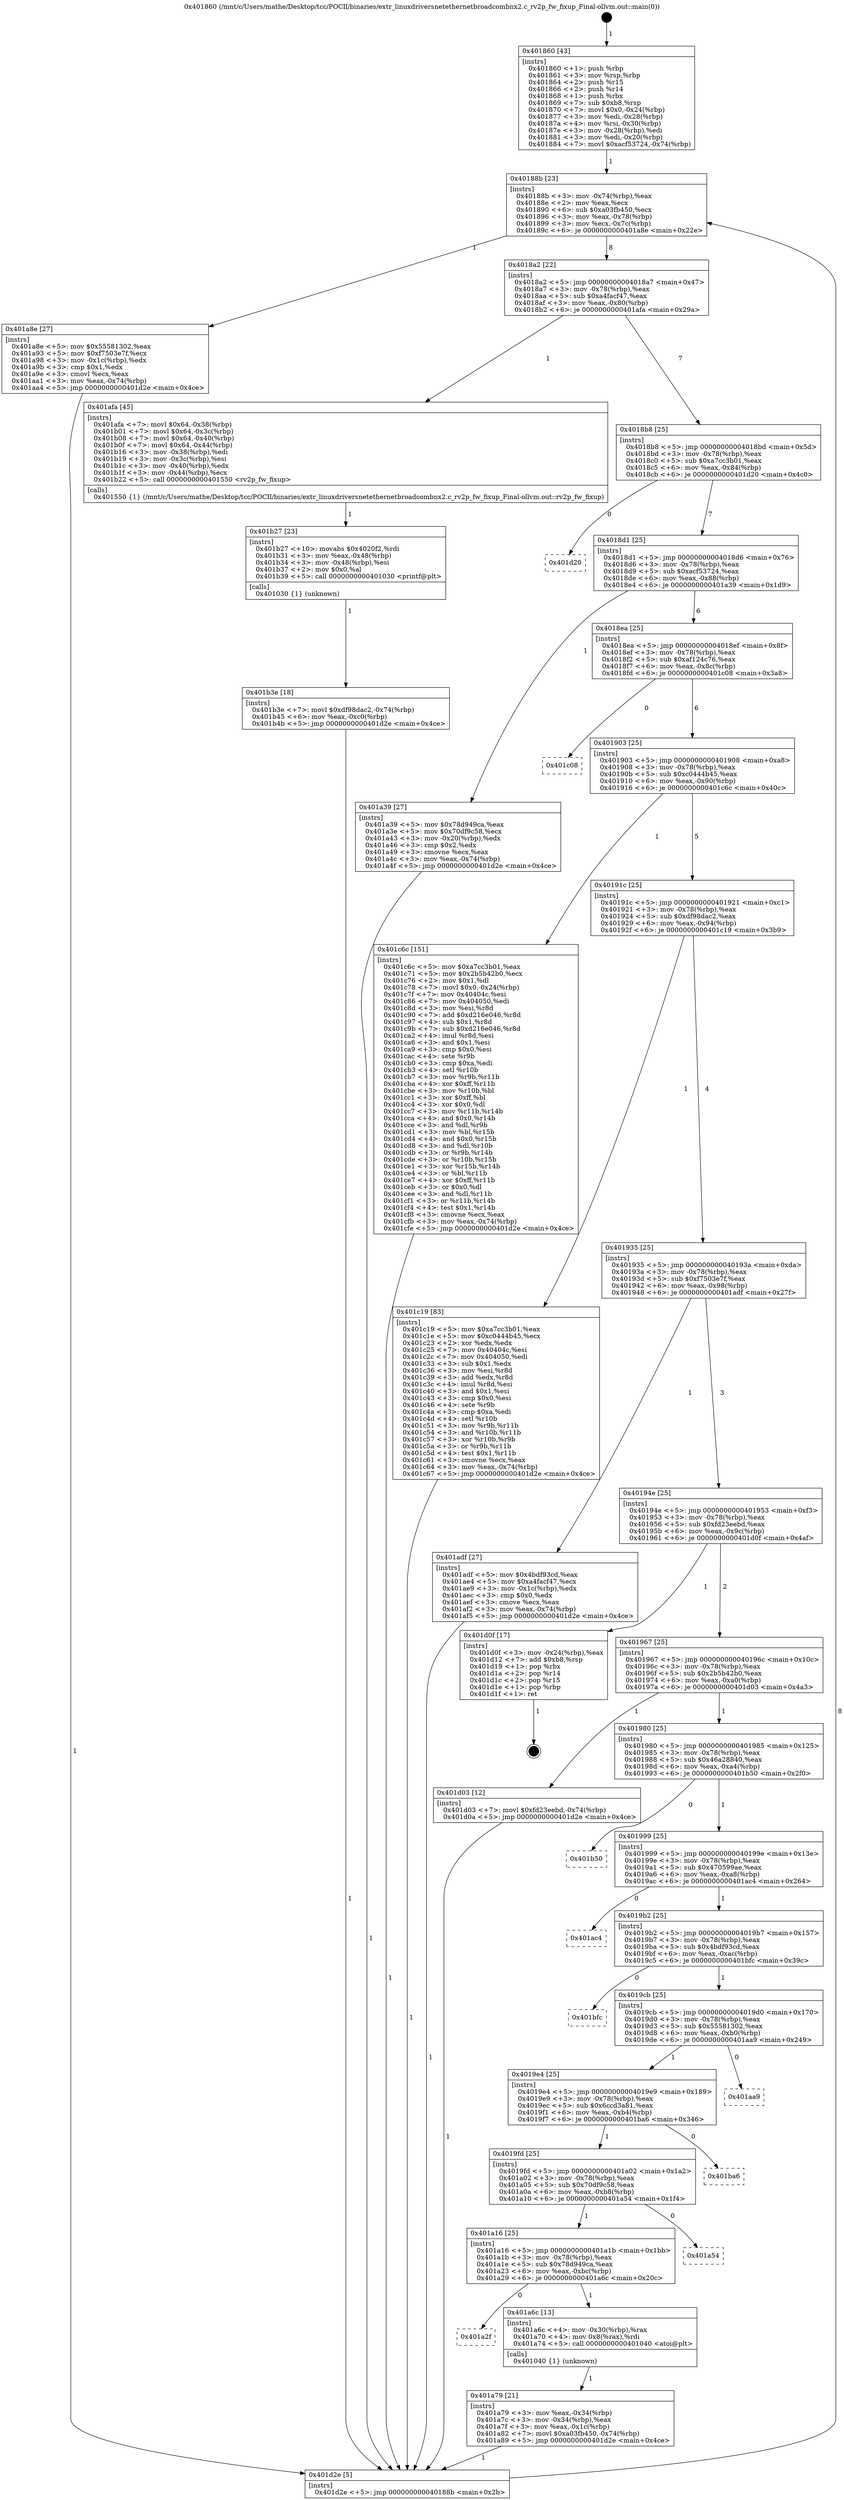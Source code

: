 digraph "0x401860" {
  label = "0x401860 (/mnt/c/Users/mathe/Desktop/tcc/POCII/binaries/extr_linuxdriversnetethernetbroadcombnx2.c_rv2p_fw_fixup_Final-ollvm.out::main(0))"
  labelloc = "t"
  node[shape=record]

  Entry [label="",width=0.3,height=0.3,shape=circle,fillcolor=black,style=filled]
  "0x40188b" [label="{
     0x40188b [23]\l
     | [instrs]\l
     &nbsp;&nbsp;0x40188b \<+3\>: mov -0x74(%rbp),%eax\l
     &nbsp;&nbsp;0x40188e \<+2\>: mov %eax,%ecx\l
     &nbsp;&nbsp;0x401890 \<+6\>: sub $0xa03fb450,%ecx\l
     &nbsp;&nbsp;0x401896 \<+3\>: mov %eax,-0x78(%rbp)\l
     &nbsp;&nbsp;0x401899 \<+3\>: mov %ecx,-0x7c(%rbp)\l
     &nbsp;&nbsp;0x40189c \<+6\>: je 0000000000401a8e \<main+0x22e\>\l
  }"]
  "0x401a8e" [label="{
     0x401a8e [27]\l
     | [instrs]\l
     &nbsp;&nbsp;0x401a8e \<+5\>: mov $0x55581302,%eax\l
     &nbsp;&nbsp;0x401a93 \<+5\>: mov $0xf7503e7f,%ecx\l
     &nbsp;&nbsp;0x401a98 \<+3\>: mov -0x1c(%rbp),%edx\l
     &nbsp;&nbsp;0x401a9b \<+3\>: cmp $0x1,%edx\l
     &nbsp;&nbsp;0x401a9e \<+3\>: cmovl %ecx,%eax\l
     &nbsp;&nbsp;0x401aa1 \<+3\>: mov %eax,-0x74(%rbp)\l
     &nbsp;&nbsp;0x401aa4 \<+5\>: jmp 0000000000401d2e \<main+0x4ce\>\l
  }"]
  "0x4018a2" [label="{
     0x4018a2 [22]\l
     | [instrs]\l
     &nbsp;&nbsp;0x4018a2 \<+5\>: jmp 00000000004018a7 \<main+0x47\>\l
     &nbsp;&nbsp;0x4018a7 \<+3\>: mov -0x78(%rbp),%eax\l
     &nbsp;&nbsp;0x4018aa \<+5\>: sub $0xa4facf47,%eax\l
     &nbsp;&nbsp;0x4018af \<+3\>: mov %eax,-0x80(%rbp)\l
     &nbsp;&nbsp;0x4018b2 \<+6\>: je 0000000000401afa \<main+0x29a\>\l
  }"]
  Exit [label="",width=0.3,height=0.3,shape=circle,fillcolor=black,style=filled,peripheries=2]
  "0x401afa" [label="{
     0x401afa [45]\l
     | [instrs]\l
     &nbsp;&nbsp;0x401afa \<+7\>: movl $0x64,-0x38(%rbp)\l
     &nbsp;&nbsp;0x401b01 \<+7\>: movl $0x64,-0x3c(%rbp)\l
     &nbsp;&nbsp;0x401b08 \<+7\>: movl $0x64,-0x40(%rbp)\l
     &nbsp;&nbsp;0x401b0f \<+7\>: movl $0x64,-0x44(%rbp)\l
     &nbsp;&nbsp;0x401b16 \<+3\>: mov -0x38(%rbp),%edi\l
     &nbsp;&nbsp;0x401b19 \<+3\>: mov -0x3c(%rbp),%esi\l
     &nbsp;&nbsp;0x401b1c \<+3\>: mov -0x40(%rbp),%edx\l
     &nbsp;&nbsp;0x401b1f \<+3\>: mov -0x44(%rbp),%ecx\l
     &nbsp;&nbsp;0x401b22 \<+5\>: call 0000000000401550 \<rv2p_fw_fixup\>\l
     | [calls]\l
     &nbsp;&nbsp;0x401550 \{1\} (/mnt/c/Users/mathe/Desktop/tcc/POCII/binaries/extr_linuxdriversnetethernetbroadcombnx2.c_rv2p_fw_fixup_Final-ollvm.out::rv2p_fw_fixup)\l
  }"]
  "0x4018b8" [label="{
     0x4018b8 [25]\l
     | [instrs]\l
     &nbsp;&nbsp;0x4018b8 \<+5\>: jmp 00000000004018bd \<main+0x5d\>\l
     &nbsp;&nbsp;0x4018bd \<+3\>: mov -0x78(%rbp),%eax\l
     &nbsp;&nbsp;0x4018c0 \<+5\>: sub $0xa7cc3b01,%eax\l
     &nbsp;&nbsp;0x4018c5 \<+6\>: mov %eax,-0x84(%rbp)\l
     &nbsp;&nbsp;0x4018cb \<+6\>: je 0000000000401d20 \<main+0x4c0\>\l
  }"]
  "0x401b3e" [label="{
     0x401b3e [18]\l
     | [instrs]\l
     &nbsp;&nbsp;0x401b3e \<+7\>: movl $0xdf98dac2,-0x74(%rbp)\l
     &nbsp;&nbsp;0x401b45 \<+6\>: mov %eax,-0xc0(%rbp)\l
     &nbsp;&nbsp;0x401b4b \<+5\>: jmp 0000000000401d2e \<main+0x4ce\>\l
  }"]
  "0x401d20" [label="{
     0x401d20\l
  }", style=dashed]
  "0x4018d1" [label="{
     0x4018d1 [25]\l
     | [instrs]\l
     &nbsp;&nbsp;0x4018d1 \<+5\>: jmp 00000000004018d6 \<main+0x76\>\l
     &nbsp;&nbsp;0x4018d6 \<+3\>: mov -0x78(%rbp),%eax\l
     &nbsp;&nbsp;0x4018d9 \<+5\>: sub $0xacf53724,%eax\l
     &nbsp;&nbsp;0x4018de \<+6\>: mov %eax,-0x88(%rbp)\l
     &nbsp;&nbsp;0x4018e4 \<+6\>: je 0000000000401a39 \<main+0x1d9\>\l
  }"]
  "0x401b27" [label="{
     0x401b27 [23]\l
     | [instrs]\l
     &nbsp;&nbsp;0x401b27 \<+10\>: movabs $0x4020f2,%rdi\l
     &nbsp;&nbsp;0x401b31 \<+3\>: mov %eax,-0x48(%rbp)\l
     &nbsp;&nbsp;0x401b34 \<+3\>: mov -0x48(%rbp),%esi\l
     &nbsp;&nbsp;0x401b37 \<+2\>: mov $0x0,%al\l
     &nbsp;&nbsp;0x401b39 \<+5\>: call 0000000000401030 \<printf@plt\>\l
     | [calls]\l
     &nbsp;&nbsp;0x401030 \{1\} (unknown)\l
  }"]
  "0x401a39" [label="{
     0x401a39 [27]\l
     | [instrs]\l
     &nbsp;&nbsp;0x401a39 \<+5\>: mov $0x78d949ca,%eax\l
     &nbsp;&nbsp;0x401a3e \<+5\>: mov $0x70df9c58,%ecx\l
     &nbsp;&nbsp;0x401a43 \<+3\>: mov -0x20(%rbp),%edx\l
     &nbsp;&nbsp;0x401a46 \<+3\>: cmp $0x2,%edx\l
     &nbsp;&nbsp;0x401a49 \<+3\>: cmovne %ecx,%eax\l
     &nbsp;&nbsp;0x401a4c \<+3\>: mov %eax,-0x74(%rbp)\l
     &nbsp;&nbsp;0x401a4f \<+5\>: jmp 0000000000401d2e \<main+0x4ce\>\l
  }"]
  "0x4018ea" [label="{
     0x4018ea [25]\l
     | [instrs]\l
     &nbsp;&nbsp;0x4018ea \<+5\>: jmp 00000000004018ef \<main+0x8f\>\l
     &nbsp;&nbsp;0x4018ef \<+3\>: mov -0x78(%rbp),%eax\l
     &nbsp;&nbsp;0x4018f2 \<+5\>: sub $0xaf124c76,%eax\l
     &nbsp;&nbsp;0x4018f7 \<+6\>: mov %eax,-0x8c(%rbp)\l
     &nbsp;&nbsp;0x4018fd \<+6\>: je 0000000000401c08 \<main+0x3a8\>\l
  }"]
  "0x401d2e" [label="{
     0x401d2e [5]\l
     | [instrs]\l
     &nbsp;&nbsp;0x401d2e \<+5\>: jmp 000000000040188b \<main+0x2b\>\l
  }"]
  "0x401860" [label="{
     0x401860 [43]\l
     | [instrs]\l
     &nbsp;&nbsp;0x401860 \<+1\>: push %rbp\l
     &nbsp;&nbsp;0x401861 \<+3\>: mov %rsp,%rbp\l
     &nbsp;&nbsp;0x401864 \<+2\>: push %r15\l
     &nbsp;&nbsp;0x401866 \<+2\>: push %r14\l
     &nbsp;&nbsp;0x401868 \<+1\>: push %rbx\l
     &nbsp;&nbsp;0x401869 \<+7\>: sub $0xb8,%rsp\l
     &nbsp;&nbsp;0x401870 \<+7\>: movl $0x0,-0x24(%rbp)\l
     &nbsp;&nbsp;0x401877 \<+3\>: mov %edi,-0x28(%rbp)\l
     &nbsp;&nbsp;0x40187a \<+4\>: mov %rsi,-0x30(%rbp)\l
     &nbsp;&nbsp;0x40187e \<+3\>: mov -0x28(%rbp),%edi\l
     &nbsp;&nbsp;0x401881 \<+3\>: mov %edi,-0x20(%rbp)\l
     &nbsp;&nbsp;0x401884 \<+7\>: movl $0xacf53724,-0x74(%rbp)\l
  }"]
  "0x401a79" [label="{
     0x401a79 [21]\l
     | [instrs]\l
     &nbsp;&nbsp;0x401a79 \<+3\>: mov %eax,-0x34(%rbp)\l
     &nbsp;&nbsp;0x401a7c \<+3\>: mov -0x34(%rbp),%eax\l
     &nbsp;&nbsp;0x401a7f \<+3\>: mov %eax,-0x1c(%rbp)\l
     &nbsp;&nbsp;0x401a82 \<+7\>: movl $0xa03fb450,-0x74(%rbp)\l
     &nbsp;&nbsp;0x401a89 \<+5\>: jmp 0000000000401d2e \<main+0x4ce\>\l
  }"]
  "0x401c08" [label="{
     0x401c08\l
  }", style=dashed]
  "0x401903" [label="{
     0x401903 [25]\l
     | [instrs]\l
     &nbsp;&nbsp;0x401903 \<+5\>: jmp 0000000000401908 \<main+0xa8\>\l
     &nbsp;&nbsp;0x401908 \<+3\>: mov -0x78(%rbp),%eax\l
     &nbsp;&nbsp;0x40190b \<+5\>: sub $0xc0444b45,%eax\l
     &nbsp;&nbsp;0x401910 \<+6\>: mov %eax,-0x90(%rbp)\l
     &nbsp;&nbsp;0x401916 \<+6\>: je 0000000000401c6c \<main+0x40c\>\l
  }"]
  "0x401a2f" [label="{
     0x401a2f\l
  }", style=dashed]
  "0x401c6c" [label="{
     0x401c6c [151]\l
     | [instrs]\l
     &nbsp;&nbsp;0x401c6c \<+5\>: mov $0xa7cc3b01,%eax\l
     &nbsp;&nbsp;0x401c71 \<+5\>: mov $0x2b5b42b0,%ecx\l
     &nbsp;&nbsp;0x401c76 \<+2\>: mov $0x1,%dl\l
     &nbsp;&nbsp;0x401c78 \<+7\>: movl $0x0,-0x24(%rbp)\l
     &nbsp;&nbsp;0x401c7f \<+7\>: mov 0x40404c,%esi\l
     &nbsp;&nbsp;0x401c86 \<+7\>: mov 0x404050,%edi\l
     &nbsp;&nbsp;0x401c8d \<+3\>: mov %esi,%r8d\l
     &nbsp;&nbsp;0x401c90 \<+7\>: add $0xd216e046,%r8d\l
     &nbsp;&nbsp;0x401c97 \<+4\>: sub $0x1,%r8d\l
     &nbsp;&nbsp;0x401c9b \<+7\>: sub $0xd216e046,%r8d\l
     &nbsp;&nbsp;0x401ca2 \<+4\>: imul %r8d,%esi\l
     &nbsp;&nbsp;0x401ca6 \<+3\>: and $0x1,%esi\l
     &nbsp;&nbsp;0x401ca9 \<+3\>: cmp $0x0,%esi\l
     &nbsp;&nbsp;0x401cac \<+4\>: sete %r9b\l
     &nbsp;&nbsp;0x401cb0 \<+3\>: cmp $0xa,%edi\l
     &nbsp;&nbsp;0x401cb3 \<+4\>: setl %r10b\l
     &nbsp;&nbsp;0x401cb7 \<+3\>: mov %r9b,%r11b\l
     &nbsp;&nbsp;0x401cba \<+4\>: xor $0xff,%r11b\l
     &nbsp;&nbsp;0x401cbe \<+3\>: mov %r10b,%bl\l
     &nbsp;&nbsp;0x401cc1 \<+3\>: xor $0xff,%bl\l
     &nbsp;&nbsp;0x401cc4 \<+3\>: xor $0x0,%dl\l
     &nbsp;&nbsp;0x401cc7 \<+3\>: mov %r11b,%r14b\l
     &nbsp;&nbsp;0x401cca \<+4\>: and $0x0,%r14b\l
     &nbsp;&nbsp;0x401cce \<+3\>: and %dl,%r9b\l
     &nbsp;&nbsp;0x401cd1 \<+3\>: mov %bl,%r15b\l
     &nbsp;&nbsp;0x401cd4 \<+4\>: and $0x0,%r15b\l
     &nbsp;&nbsp;0x401cd8 \<+3\>: and %dl,%r10b\l
     &nbsp;&nbsp;0x401cdb \<+3\>: or %r9b,%r14b\l
     &nbsp;&nbsp;0x401cde \<+3\>: or %r10b,%r15b\l
     &nbsp;&nbsp;0x401ce1 \<+3\>: xor %r15b,%r14b\l
     &nbsp;&nbsp;0x401ce4 \<+3\>: or %bl,%r11b\l
     &nbsp;&nbsp;0x401ce7 \<+4\>: xor $0xff,%r11b\l
     &nbsp;&nbsp;0x401ceb \<+3\>: or $0x0,%dl\l
     &nbsp;&nbsp;0x401cee \<+3\>: and %dl,%r11b\l
     &nbsp;&nbsp;0x401cf1 \<+3\>: or %r11b,%r14b\l
     &nbsp;&nbsp;0x401cf4 \<+4\>: test $0x1,%r14b\l
     &nbsp;&nbsp;0x401cf8 \<+3\>: cmovne %ecx,%eax\l
     &nbsp;&nbsp;0x401cfb \<+3\>: mov %eax,-0x74(%rbp)\l
     &nbsp;&nbsp;0x401cfe \<+5\>: jmp 0000000000401d2e \<main+0x4ce\>\l
  }"]
  "0x40191c" [label="{
     0x40191c [25]\l
     | [instrs]\l
     &nbsp;&nbsp;0x40191c \<+5\>: jmp 0000000000401921 \<main+0xc1\>\l
     &nbsp;&nbsp;0x401921 \<+3\>: mov -0x78(%rbp),%eax\l
     &nbsp;&nbsp;0x401924 \<+5\>: sub $0xdf98dac2,%eax\l
     &nbsp;&nbsp;0x401929 \<+6\>: mov %eax,-0x94(%rbp)\l
     &nbsp;&nbsp;0x40192f \<+6\>: je 0000000000401c19 \<main+0x3b9\>\l
  }"]
  "0x401a6c" [label="{
     0x401a6c [13]\l
     | [instrs]\l
     &nbsp;&nbsp;0x401a6c \<+4\>: mov -0x30(%rbp),%rax\l
     &nbsp;&nbsp;0x401a70 \<+4\>: mov 0x8(%rax),%rdi\l
     &nbsp;&nbsp;0x401a74 \<+5\>: call 0000000000401040 \<atoi@plt\>\l
     | [calls]\l
     &nbsp;&nbsp;0x401040 \{1\} (unknown)\l
  }"]
  "0x401c19" [label="{
     0x401c19 [83]\l
     | [instrs]\l
     &nbsp;&nbsp;0x401c19 \<+5\>: mov $0xa7cc3b01,%eax\l
     &nbsp;&nbsp;0x401c1e \<+5\>: mov $0xc0444b45,%ecx\l
     &nbsp;&nbsp;0x401c23 \<+2\>: xor %edx,%edx\l
     &nbsp;&nbsp;0x401c25 \<+7\>: mov 0x40404c,%esi\l
     &nbsp;&nbsp;0x401c2c \<+7\>: mov 0x404050,%edi\l
     &nbsp;&nbsp;0x401c33 \<+3\>: sub $0x1,%edx\l
     &nbsp;&nbsp;0x401c36 \<+3\>: mov %esi,%r8d\l
     &nbsp;&nbsp;0x401c39 \<+3\>: add %edx,%r8d\l
     &nbsp;&nbsp;0x401c3c \<+4\>: imul %r8d,%esi\l
     &nbsp;&nbsp;0x401c40 \<+3\>: and $0x1,%esi\l
     &nbsp;&nbsp;0x401c43 \<+3\>: cmp $0x0,%esi\l
     &nbsp;&nbsp;0x401c46 \<+4\>: sete %r9b\l
     &nbsp;&nbsp;0x401c4a \<+3\>: cmp $0xa,%edi\l
     &nbsp;&nbsp;0x401c4d \<+4\>: setl %r10b\l
     &nbsp;&nbsp;0x401c51 \<+3\>: mov %r9b,%r11b\l
     &nbsp;&nbsp;0x401c54 \<+3\>: and %r10b,%r11b\l
     &nbsp;&nbsp;0x401c57 \<+3\>: xor %r10b,%r9b\l
     &nbsp;&nbsp;0x401c5a \<+3\>: or %r9b,%r11b\l
     &nbsp;&nbsp;0x401c5d \<+4\>: test $0x1,%r11b\l
     &nbsp;&nbsp;0x401c61 \<+3\>: cmovne %ecx,%eax\l
     &nbsp;&nbsp;0x401c64 \<+3\>: mov %eax,-0x74(%rbp)\l
     &nbsp;&nbsp;0x401c67 \<+5\>: jmp 0000000000401d2e \<main+0x4ce\>\l
  }"]
  "0x401935" [label="{
     0x401935 [25]\l
     | [instrs]\l
     &nbsp;&nbsp;0x401935 \<+5\>: jmp 000000000040193a \<main+0xda\>\l
     &nbsp;&nbsp;0x40193a \<+3\>: mov -0x78(%rbp),%eax\l
     &nbsp;&nbsp;0x40193d \<+5\>: sub $0xf7503e7f,%eax\l
     &nbsp;&nbsp;0x401942 \<+6\>: mov %eax,-0x98(%rbp)\l
     &nbsp;&nbsp;0x401948 \<+6\>: je 0000000000401adf \<main+0x27f\>\l
  }"]
  "0x401a16" [label="{
     0x401a16 [25]\l
     | [instrs]\l
     &nbsp;&nbsp;0x401a16 \<+5\>: jmp 0000000000401a1b \<main+0x1bb\>\l
     &nbsp;&nbsp;0x401a1b \<+3\>: mov -0x78(%rbp),%eax\l
     &nbsp;&nbsp;0x401a1e \<+5\>: sub $0x78d949ca,%eax\l
     &nbsp;&nbsp;0x401a23 \<+6\>: mov %eax,-0xbc(%rbp)\l
     &nbsp;&nbsp;0x401a29 \<+6\>: je 0000000000401a6c \<main+0x20c\>\l
  }"]
  "0x401adf" [label="{
     0x401adf [27]\l
     | [instrs]\l
     &nbsp;&nbsp;0x401adf \<+5\>: mov $0x4bdf93cd,%eax\l
     &nbsp;&nbsp;0x401ae4 \<+5\>: mov $0xa4facf47,%ecx\l
     &nbsp;&nbsp;0x401ae9 \<+3\>: mov -0x1c(%rbp),%edx\l
     &nbsp;&nbsp;0x401aec \<+3\>: cmp $0x0,%edx\l
     &nbsp;&nbsp;0x401aef \<+3\>: cmove %ecx,%eax\l
     &nbsp;&nbsp;0x401af2 \<+3\>: mov %eax,-0x74(%rbp)\l
     &nbsp;&nbsp;0x401af5 \<+5\>: jmp 0000000000401d2e \<main+0x4ce\>\l
  }"]
  "0x40194e" [label="{
     0x40194e [25]\l
     | [instrs]\l
     &nbsp;&nbsp;0x40194e \<+5\>: jmp 0000000000401953 \<main+0xf3\>\l
     &nbsp;&nbsp;0x401953 \<+3\>: mov -0x78(%rbp),%eax\l
     &nbsp;&nbsp;0x401956 \<+5\>: sub $0xfd23eebd,%eax\l
     &nbsp;&nbsp;0x40195b \<+6\>: mov %eax,-0x9c(%rbp)\l
     &nbsp;&nbsp;0x401961 \<+6\>: je 0000000000401d0f \<main+0x4af\>\l
  }"]
  "0x401a54" [label="{
     0x401a54\l
  }", style=dashed]
  "0x401d0f" [label="{
     0x401d0f [17]\l
     | [instrs]\l
     &nbsp;&nbsp;0x401d0f \<+3\>: mov -0x24(%rbp),%eax\l
     &nbsp;&nbsp;0x401d12 \<+7\>: add $0xb8,%rsp\l
     &nbsp;&nbsp;0x401d19 \<+1\>: pop %rbx\l
     &nbsp;&nbsp;0x401d1a \<+2\>: pop %r14\l
     &nbsp;&nbsp;0x401d1c \<+2\>: pop %r15\l
     &nbsp;&nbsp;0x401d1e \<+1\>: pop %rbp\l
     &nbsp;&nbsp;0x401d1f \<+1\>: ret\l
  }"]
  "0x401967" [label="{
     0x401967 [25]\l
     | [instrs]\l
     &nbsp;&nbsp;0x401967 \<+5\>: jmp 000000000040196c \<main+0x10c\>\l
     &nbsp;&nbsp;0x40196c \<+3\>: mov -0x78(%rbp),%eax\l
     &nbsp;&nbsp;0x40196f \<+5\>: sub $0x2b5b42b0,%eax\l
     &nbsp;&nbsp;0x401974 \<+6\>: mov %eax,-0xa0(%rbp)\l
     &nbsp;&nbsp;0x40197a \<+6\>: je 0000000000401d03 \<main+0x4a3\>\l
  }"]
  "0x4019fd" [label="{
     0x4019fd [25]\l
     | [instrs]\l
     &nbsp;&nbsp;0x4019fd \<+5\>: jmp 0000000000401a02 \<main+0x1a2\>\l
     &nbsp;&nbsp;0x401a02 \<+3\>: mov -0x78(%rbp),%eax\l
     &nbsp;&nbsp;0x401a05 \<+5\>: sub $0x70df9c58,%eax\l
     &nbsp;&nbsp;0x401a0a \<+6\>: mov %eax,-0xb8(%rbp)\l
     &nbsp;&nbsp;0x401a10 \<+6\>: je 0000000000401a54 \<main+0x1f4\>\l
  }"]
  "0x401d03" [label="{
     0x401d03 [12]\l
     | [instrs]\l
     &nbsp;&nbsp;0x401d03 \<+7\>: movl $0xfd23eebd,-0x74(%rbp)\l
     &nbsp;&nbsp;0x401d0a \<+5\>: jmp 0000000000401d2e \<main+0x4ce\>\l
  }"]
  "0x401980" [label="{
     0x401980 [25]\l
     | [instrs]\l
     &nbsp;&nbsp;0x401980 \<+5\>: jmp 0000000000401985 \<main+0x125\>\l
     &nbsp;&nbsp;0x401985 \<+3\>: mov -0x78(%rbp),%eax\l
     &nbsp;&nbsp;0x401988 \<+5\>: sub $0x46a28840,%eax\l
     &nbsp;&nbsp;0x40198d \<+6\>: mov %eax,-0xa4(%rbp)\l
     &nbsp;&nbsp;0x401993 \<+6\>: je 0000000000401b50 \<main+0x2f0\>\l
  }"]
  "0x401ba6" [label="{
     0x401ba6\l
  }", style=dashed]
  "0x401b50" [label="{
     0x401b50\l
  }", style=dashed]
  "0x401999" [label="{
     0x401999 [25]\l
     | [instrs]\l
     &nbsp;&nbsp;0x401999 \<+5\>: jmp 000000000040199e \<main+0x13e\>\l
     &nbsp;&nbsp;0x40199e \<+3\>: mov -0x78(%rbp),%eax\l
     &nbsp;&nbsp;0x4019a1 \<+5\>: sub $0x470599ae,%eax\l
     &nbsp;&nbsp;0x4019a6 \<+6\>: mov %eax,-0xa8(%rbp)\l
     &nbsp;&nbsp;0x4019ac \<+6\>: je 0000000000401ac4 \<main+0x264\>\l
  }"]
  "0x4019e4" [label="{
     0x4019e4 [25]\l
     | [instrs]\l
     &nbsp;&nbsp;0x4019e4 \<+5\>: jmp 00000000004019e9 \<main+0x189\>\l
     &nbsp;&nbsp;0x4019e9 \<+3\>: mov -0x78(%rbp),%eax\l
     &nbsp;&nbsp;0x4019ec \<+5\>: sub $0x6ccd3a81,%eax\l
     &nbsp;&nbsp;0x4019f1 \<+6\>: mov %eax,-0xb4(%rbp)\l
     &nbsp;&nbsp;0x4019f7 \<+6\>: je 0000000000401ba6 \<main+0x346\>\l
  }"]
  "0x401ac4" [label="{
     0x401ac4\l
  }", style=dashed]
  "0x4019b2" [label="{
     0x4019b2 [25]\l
     | [instrs]\l
     &nbsp;&nbsp;0x4019b2 \<+5\>: jmp 00000000004019b7 \<main+0x157\>\l
     &nbsp;&nbsp;0x4019b7 \<+3\>: mov -0x78(%rbp),%eax\l
     &nbsp;&nbsp;0x4019ba \<+5\>: sub $0x4bdf93cd,%eax\l
     &nbsp;&nbsp;0x4019bf \<+6\>: mov %eax,-0xac(%rbp)\l
     &nbsp;&nbsp;0x4019c5 \<+6\>: je 0000000000401bfc \<main+0x39c\>\l
  }"]
  "0x401aa9" [label="{
     0x401aa9\l
  }", style=dashed]
  "0x401bfc" [label="{
     0x401bfc\l
  }", style=dashed]
  "0x4019cb" [label="{
     0x4019cb [25]\l
     | [instrs]\l
     &nbsp;&nbsp;0x4019cb \<+5\>: jmp 00000000004019d0 \<main+0x170\>\l
     &nbsp;&nbsp;0x4019d0 \<+3\>: mov -0x78(%rbp),%eax\l
     &nbsp;&nbsp;0x4019d3 \<+5\>: sub $0x55581302,%eax\l
     &nbsp;&nbsp;0x4019d8 \<+6\>: mov %eax,-0xb0(%rbp)\l
     &nbsp;&nbsp;0x4019de \<+6\>: je 0000000000401aa9 \<main+0x249\>\l
  }"]
  Entry -> "0x401860" [label=" 1"]
  "0x40188b" -> "0x401a8e" [label=" 1"]
  "0x40188b" -> "0x4018a2" [label=" 8"]
  "0x401d0f" -> Exit [label=" 1"]
  "0x4018a2" -> "0x401afa" [label=" 1"]
  "0x4018a2" -> "0x4018b8" [label=" 7"]
  "0x401d03" -> "0x401d2e" [label=" 1"]
  "0x4018b8" -> "0x401d20" [label=" 0"]
  "0x4018b8" -> "0x4018d1" [label=" 7"]
  "0x401c6c" -> "0x401d2e" [label=" 1"]
  "0x4018d1" -> "0x401a39" [label=" 1"]
  "0x4018d1" -> "0x4018ea" [label=" 6"]
  "0x401a39" -> "0x401d2e" [label=" 1"]
  "0x401860" -> "0x40188b" [label=" 1"]
  "0x401d2e" -> "0x40188b" [label=" 8"]
  "0x401c19" -> "0x401d2e" [label=" 1"]
  "0x4018ea" -> "0x401c08" [label=" 0"]
  "0x4018ea" -> "0x401903" [label=" 6"]
  "0x401b3e" -> "0x401d2e" [label=" 1"]
  "0x401903" -> "0x401c6c" [label=" 1"]
  "0x401903" -> "0x40191c" [label=" 5"]
  "0x401b27" -> "0x401b3e" [label=" 1"]
  "0x40191c" -> "0x401c19" [label=" 1"]
  "0x40191c" -> "0x401935" [label=" 4"]
  "0x401afa" -> "0x401b27" [label=" 1"]
  "0x401935" -> "0x401adf" [label=" 1"]
  "0x401935" -> "0x40194e" [label=" 3"]
  "0x401a8e" -> "0x401d2e" [label=" 1"]
  "0x40194e" -> "0x401d0f" [label=" 1"]
  "0x40194e" -> "0x401967" [label=" 2"]
  "0x401a79" -> "0x401d2e" [label=" 1"]
  "0x401967" -> "0x401d03" [label=" 1"]
  "0x401967" -> "0x401980" [label=" 1"]
  "0x401a16" -> "0x401a2f" [label=" 0"]
  "0x401980" -> "0x401b50" [label=" 0"]
  "0x401980" -> "0x401999" [label=" 1"]
  "0x401a16" -> "0x401a6c" [label=" 1"]
  "0x401999" -> "0x401ac4" [label=" 0"]
  "0x401999" -> "0x4019b2" [label=" 1"]
  "0x4019fd" -> "0x401a16" [label=" 1"]
  "0x4019b2" -> "0x401bfc" [label=" 0"]
  "0x4019b2" -> "0x4019cb" [label=" 1"]
  "0x4019fd" -> "0x401a54" [label=" 0"]
  "0x4019cb" -> "0x401aa9" [label=" 0"]
  "0x4019cb" -> "0x4019e4" [label=" 1"]
  "0x401adf" -> "0x401d2e" [label=" 1"]
  "0x4019e4" -> "0x401ba6" [label=" 0"]
  "0x4019e4" -> "0x4019fd" [label=" 1"]
  "0x401a6c" -> "0x401a79" [label=" 1"]
}
